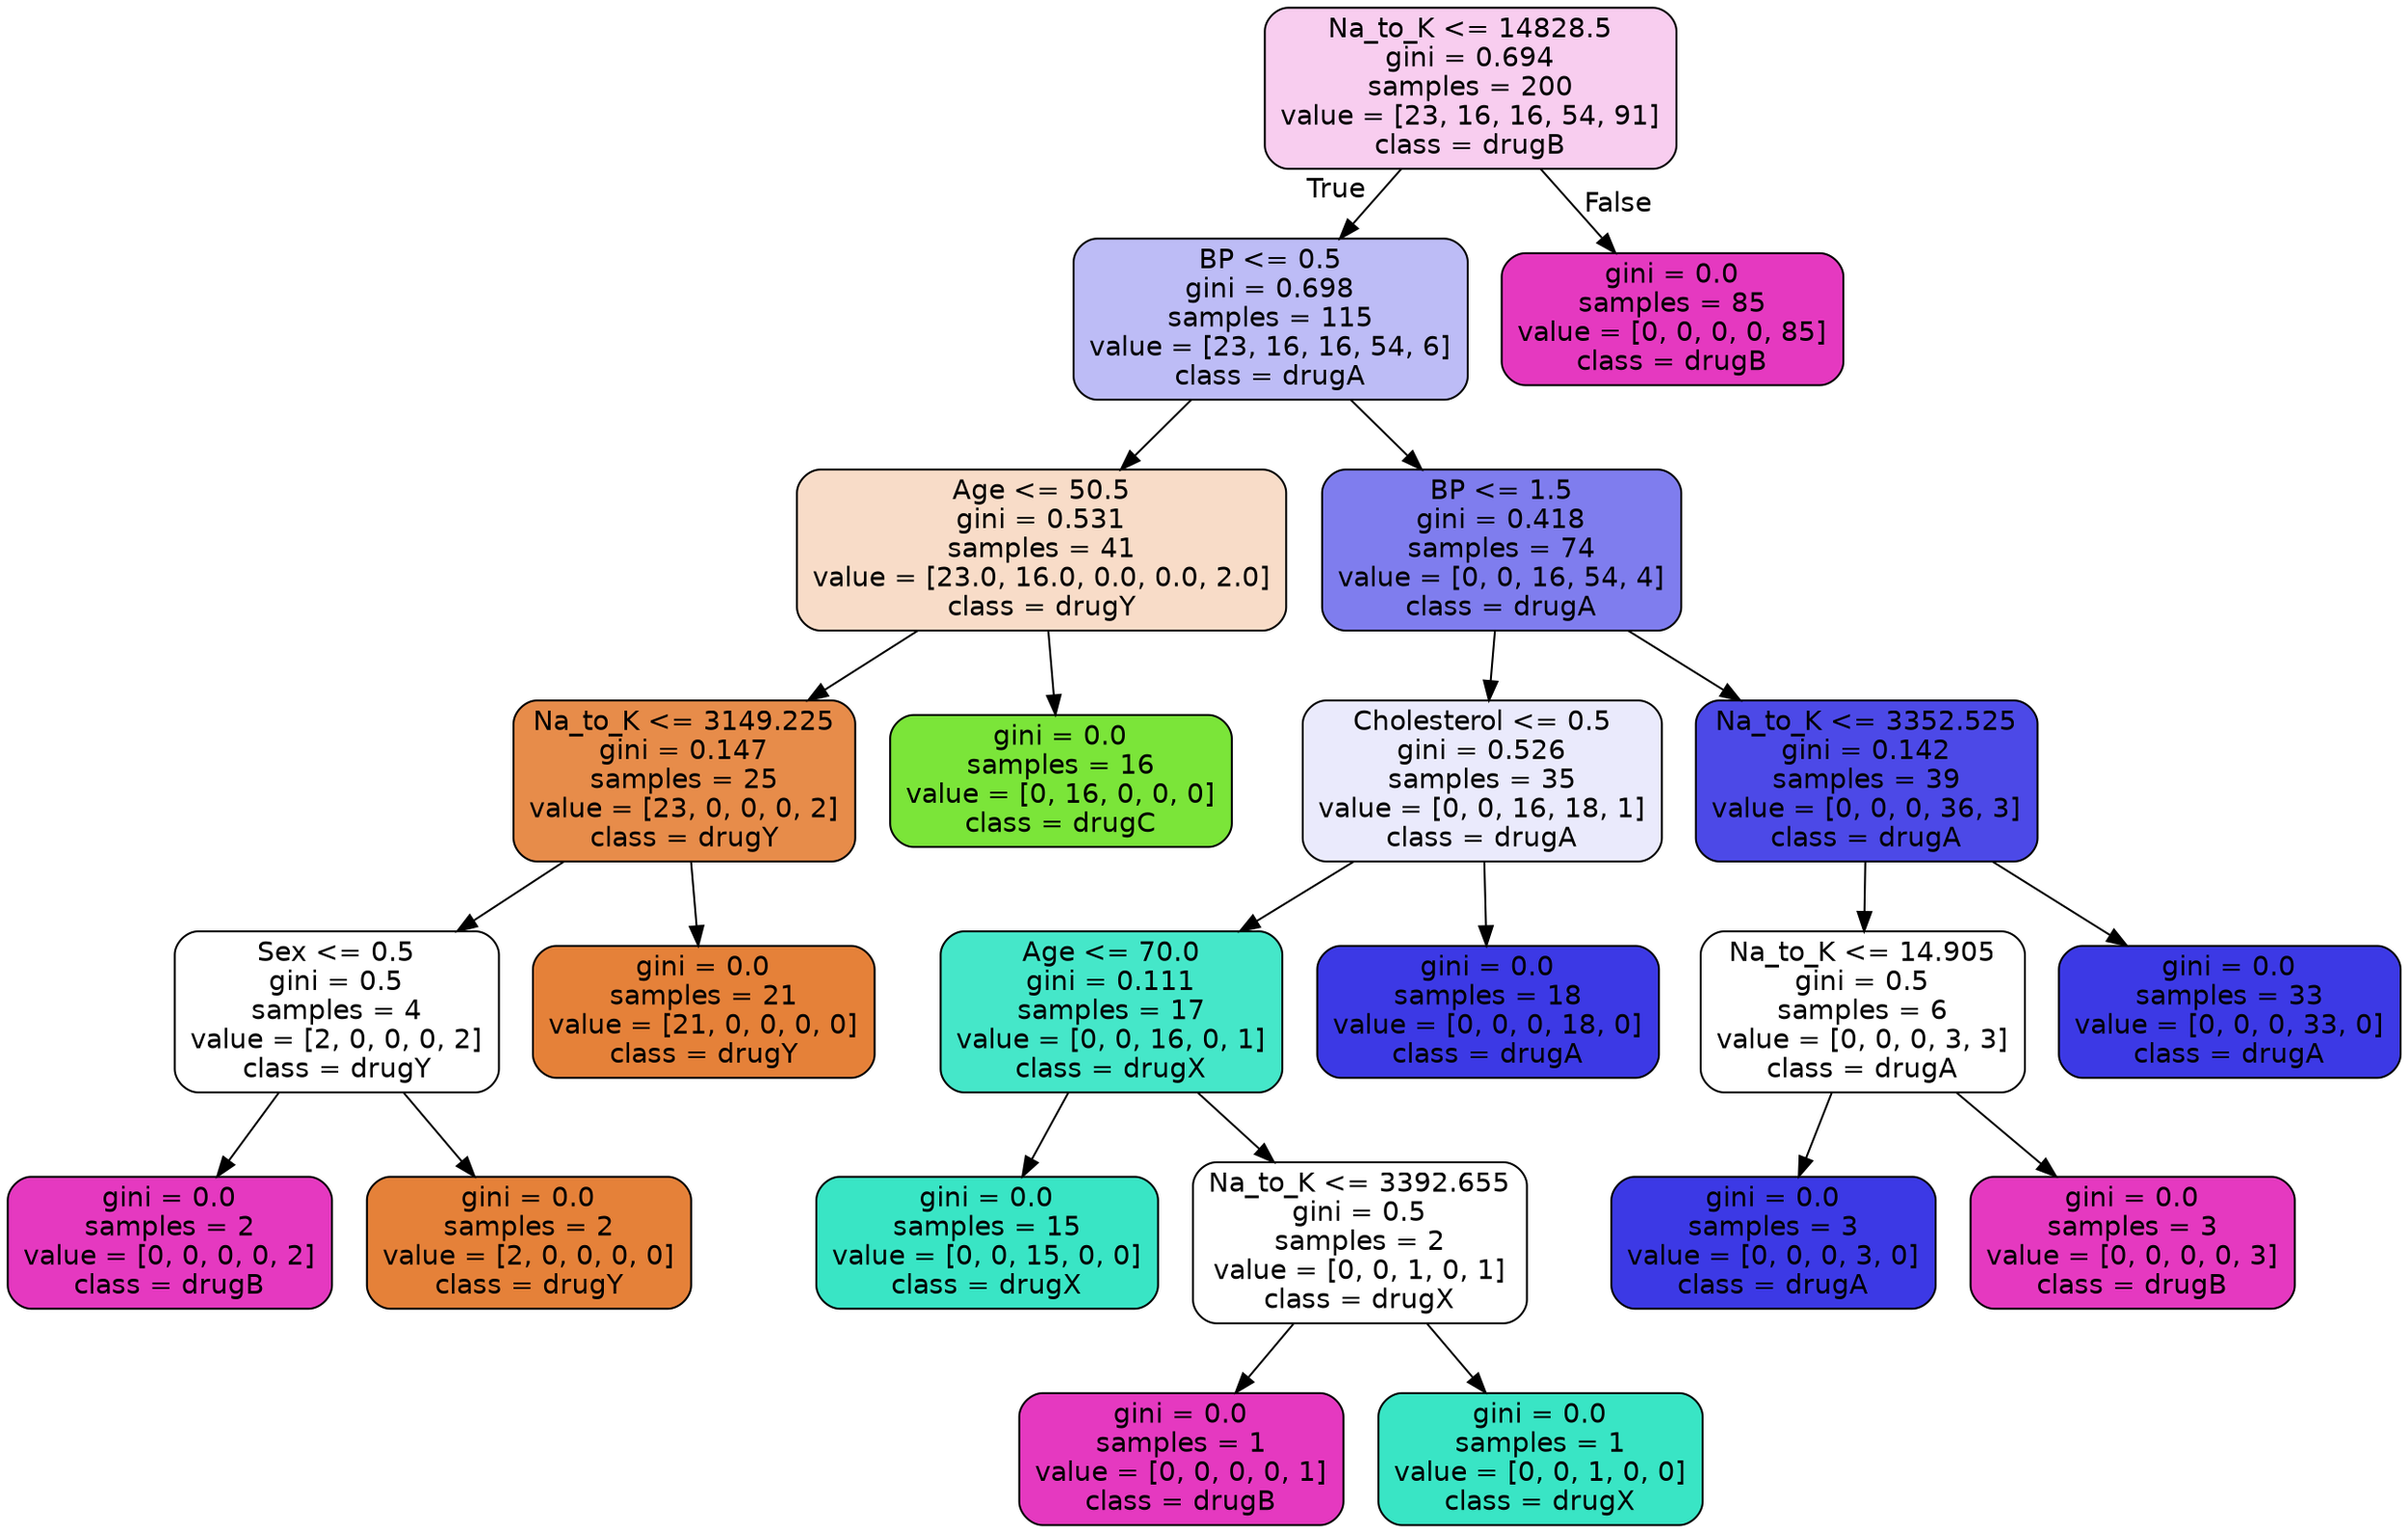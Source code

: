 digraph Tree {
node [shape=box, style="filled, rounded", color="black", fontname="helvetica"] ;
edge [fontname="helvetica"] ;
0 [label="Na_to_K <= 14828.5\ngini = 0.694\nsamples = 200\nvalue = [23, 16, 16, 54, 91]\nclass = drugB", fillcolor="#f8cdef"] ;
1 [label="BP <= 0.5\ngini = 0.698\nsamples = 115\nvalue = [23, 16, 16, 54, 6]\nclass = drugA", fillcolor="#bdbcf6"] ;
0 -> 1 [labeldistance=2.5, labelangle=45, headlabel="True"] ;
2 [label="Age <= 50.5\ngini = 0.531\nsamples = 41\nvalue = [23.0, 16.0, 0.0, 0.0, 2.0]\nclass = drugY", fillcolor="#f8dcc8"] ;
1 -> 2 ;
3 [label="Na_to_K <= 3149.225\ngini = 0.147\nsamples = 25\nvalue = [23, 0, 0, 0, 2]\nclass = drugY", fillcolor="#e78c4a"] ;
2 -> 3 ;
4 [label="Sex <= 0.5\ngini = 0.5\nsamples = 4\nvalue = [2, 0, 0, 0, 2]\nclass = drugY", fillcolor="#ffffff"] ;
3 -> 4 ;
5 [label="gini = 0.0\nsamples = 2\nvalue = [0, 0, 0, 0, 2]\nclass = drugB", fillcolor="#e539c0"] ;
4 -> 5 ;
6 [label="gini = 0.0\nsamples = 2\nvalue = [2, 0, 0, 0, 0]\nclass = drugY", fillcolor="#e58139"] ;
4 -> 6 ;
7 [label="gini = 0.0\nsamples = 21\nvalue = [21, 0, 0, 0, 0]\nclass = drugY", fillcolor="#e58139"] ;
3 -> 7 ;
8 [label="gini = 0.0\nsamples = 16\nvalue = [0, 16, 0, 0, 0]\nclass = drugC", fillcolor="#7be539"] ;
2 -> 8 ;
9 [label="BP <= 1.5\ngini = 0.418\nsamples = 74\nvalue = [0, 0, 16, 54, 4]\nclass = drugA", fillcolor="#7f7dee"] ;
1 -> 9 ;
10 [label="Cholesterol <= 0.5\ngini = 0.526\nsamples = 35\nvalue = [0, 0, 16, 18, 1]\nclass = drugA", fillcolor="#eaeafc"] ;
9 -> 10 ;
11 [label="Age <= 70.0\ngini = 0.111\nsamples = 17\nvalue = [0, 0, 16, 0, 1]\nclass = drugX", fillcolor="#45e7c9"] ;
10 -> 11 ;
12 [label="gini = 0.0\nsamples = 15\nvalue = [0, 0, 15, 0, 0]\nclass = drugX", fillcolor="#39e5c5"] ;
11 -> 12 ;
13 [label="Na_to_K <= 3392.655\ngini = 0.5\nsamples = 2\nvalue = [0, 0, 1, 0, 1]\nclass = drugX", fillcolor="#ffffff"] ;
11 -> 13 ;
14 [label="gini = 0.0\nsamples = 1\nvalue = [0, 0, 0, 0, 1]\nclass = drugB", fillcolor="#e539c0"] ;
13 -> 14 ;
15 [label="gini = 0.0\nsamples = 1\nvalue = [0, 0, 1, 0, 0]\nclass = drugX", fillcolor="#39e5c5"] ;
13 -> 15 ;
16 [label="gini = 0.0\nsamples = 18\nvalue = [0, 0, 0, 18, 0]\nclass = drugA", fillcolor="#3c39e5"] ;
10 -> 16 ;
17 [label="Na_to_K <= 3352.525\ngini = 0.142\nsamples = 39\nvalue = [0, 0, 0, 36, 3]\nclass = drugA", fillcolor="#4c49e7"] ;
9 -> 17 ;
18 [label="Na_to_K <= 14.905\ngini = 0.5\nsamples = 6\nvalue = [0, 0, 0, 3, 3]\nclass = drugA", fillcolor="#ffffff"] ;
17 -> 18 ;
19 [label="gini = 0.0\nsamples = 3\nvalue = [0, 0, 0, 3, 0]\nclass = drugA", fillcolor="#3c39e5"] ;
18 -> 19 ;
20 [label="gini = 0.0\nsamples = 3\nvalue = [0, 0, 0, 0, 3]\nclass = drugB", fillcolor="#e539c0"] ;
18 -> 20 ;
21 [label="gini = 0.0\nsamples = 33\nvalue = [0, 0, 0, 33, 0]\nclass = drugA", fillcolor="#3c39e5"] ;
17 -> 21 ;
22 [label="gini = 0.0\nsamples = 85\nvalue = [0, 0, 0, 0, 85]\nclass = drugB", fillcolor="#e539c0"] ;
0 -> 22 [labeldistance=2.5, labelangle=-45, headlabel="False"] ;
}